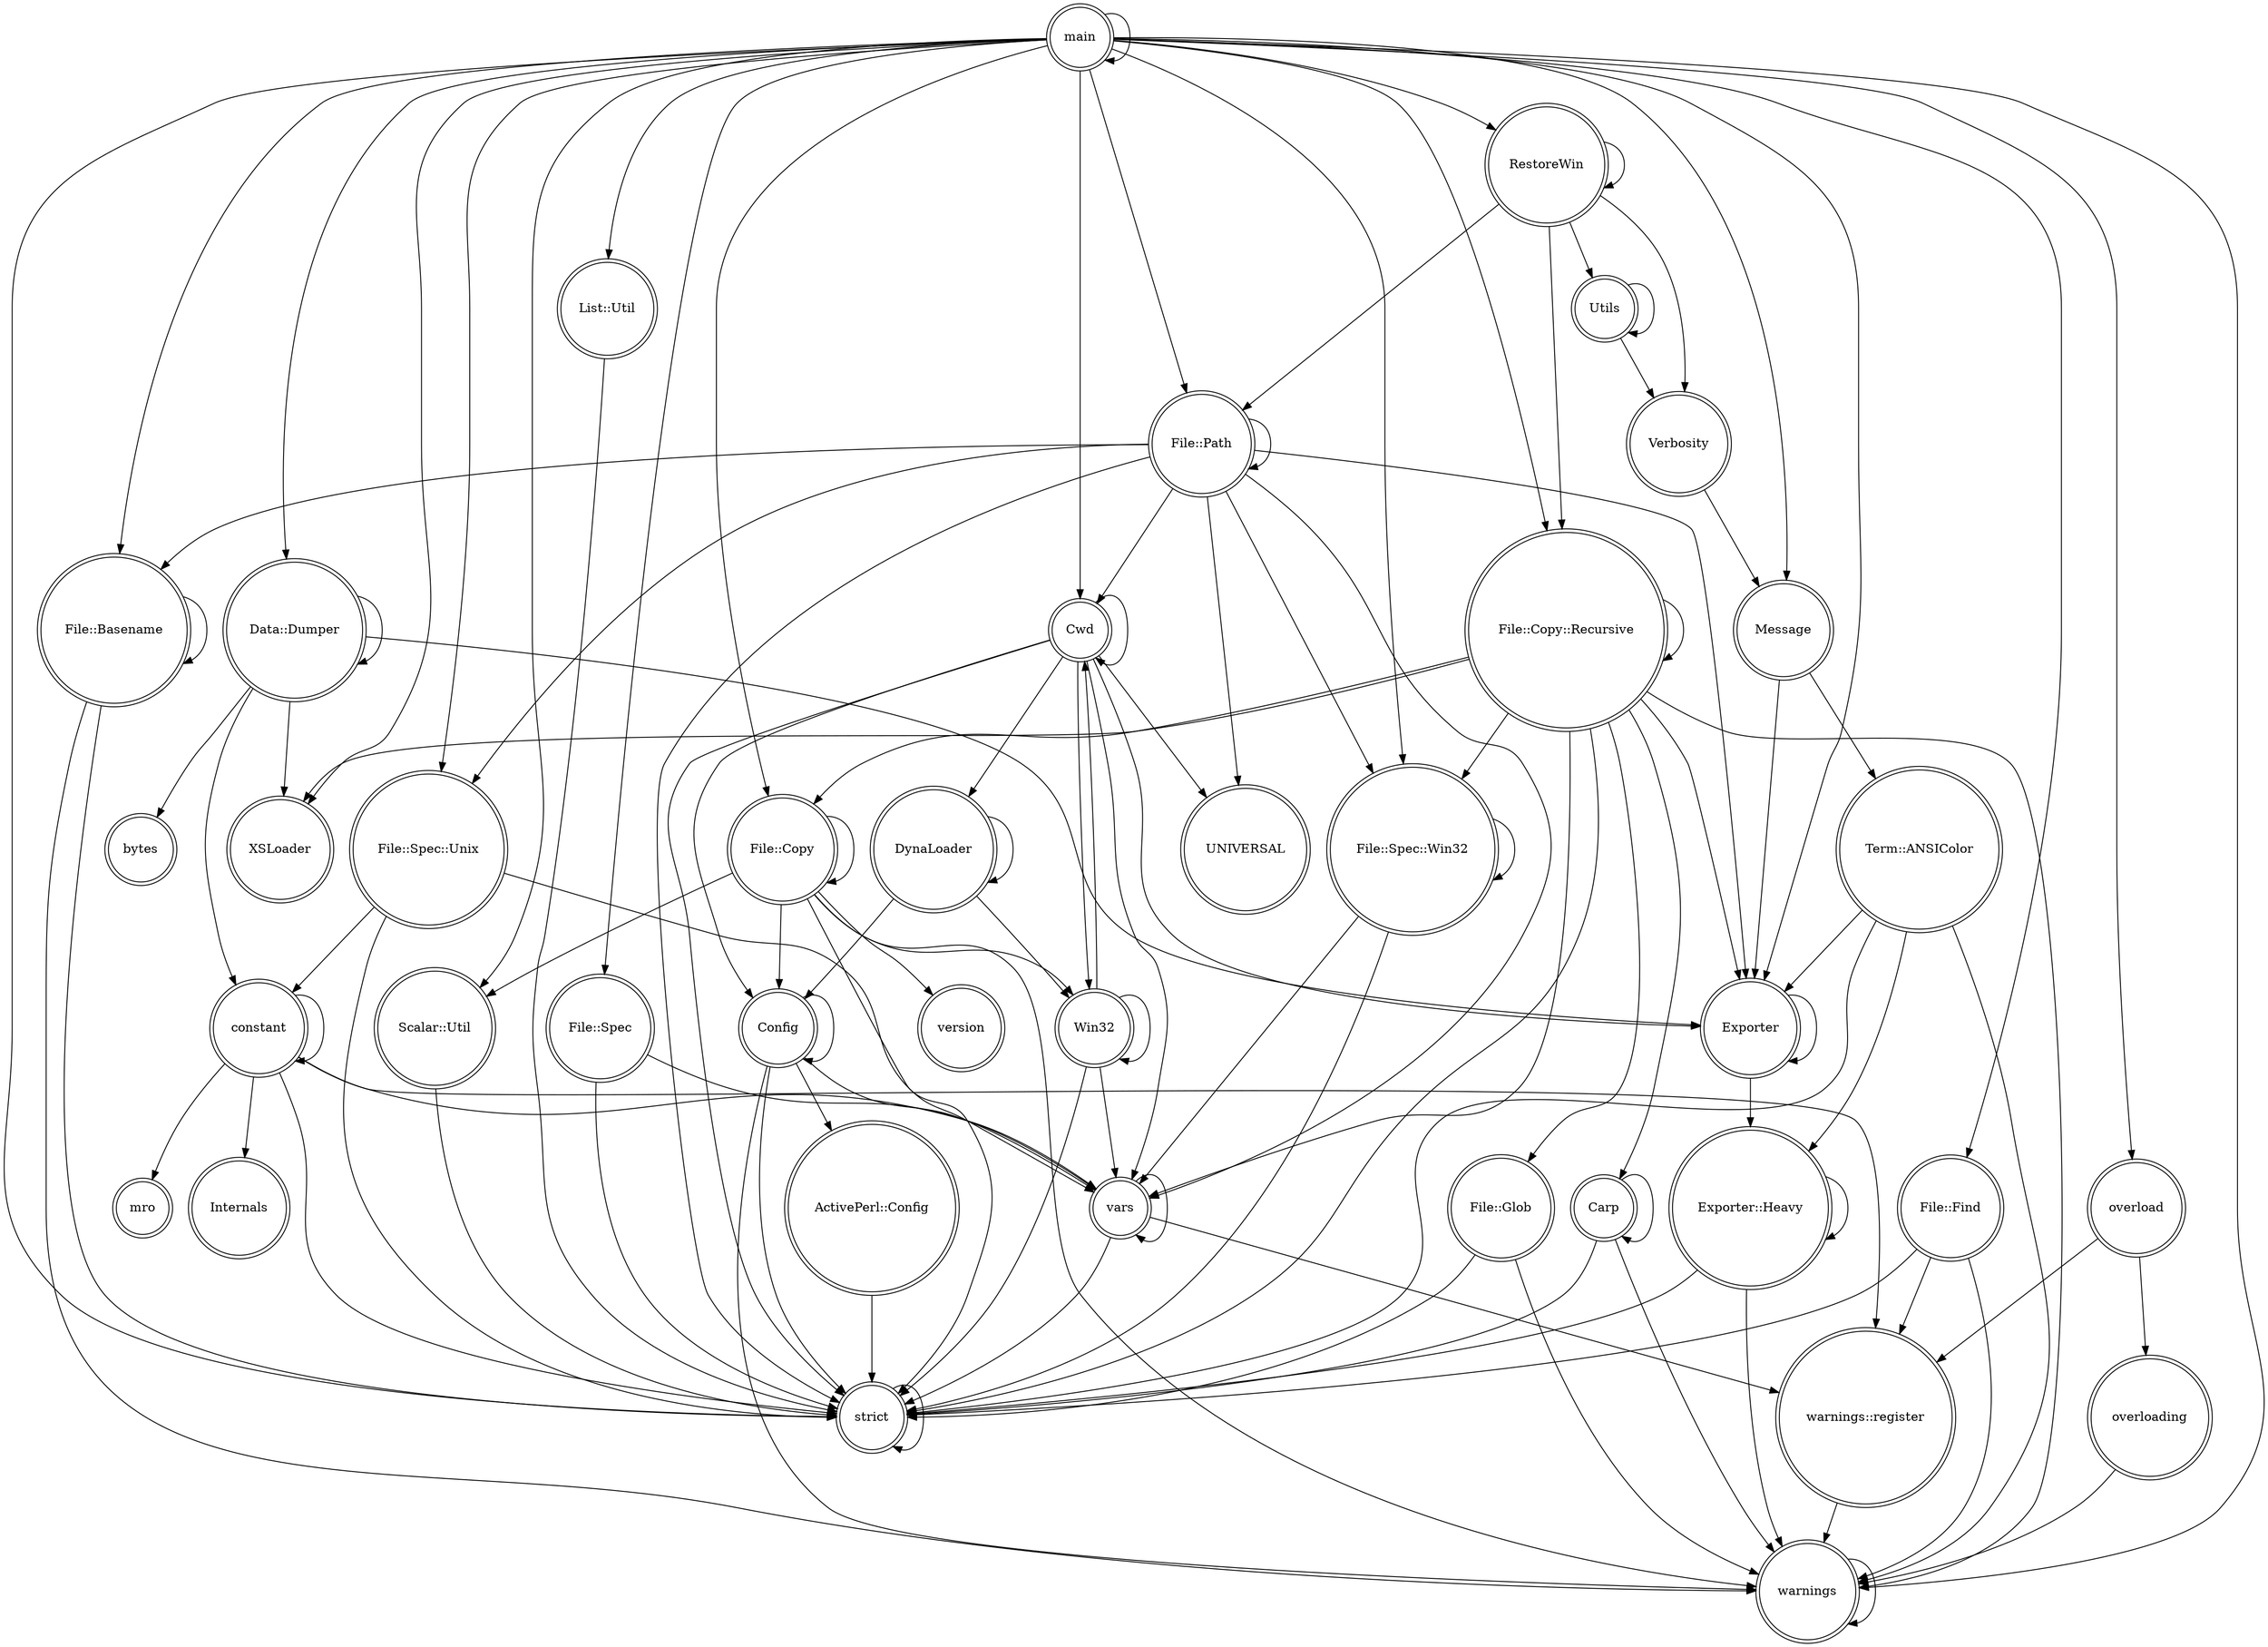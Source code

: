 digraph {
graph [overlap=false]
node [shape=doublecircle];
"main" -> "strict";
"main" -> "overload";
"main" -> "Data::Dumper";
"main" -> "List::Util";
"File::Basename" -> "strict";
"constant" -> "warnings::register";
"Win32" -> "Win32";
"Cwd" -> "vars";
"overload" -> "warnings::register";
"Config" -> "strict";
"Utils" -> "Utils";
"main" -> "Message";
"File::Copy::Recursive" -> "warnings";
"Win32" -> "Cwd";
"overloading" -> "warnings";
"File::Find" -> "warnings::register";
"File::Basename" -> "File::Basename";
"Data::Dumper" -> "XSLoader";
"File::Spec::Unix" -> "constant";
"File::Basename" -> "warnings";
"constant" -> "constant";
"Exporter::Heavy" -> "strict";
"Config" -> "vars";
"Carp" -> "warnings";
"Verbosity" -> "Message";
"Message" -> "Term::ANSIColor";
"RestoreWin" -> "Verbosity";
"File::Path" -> "File::Spec::Unix";
"File::Path" -> "vars";
"main" -> "Scalar::Util";
"RestoreWin" -> "File::Path";
"vars" -> "strict";
"File::Copy" -> "version";
"ActivePerl::Config" -> "strict";
"Config" -> "ActivePerl::Config";
"main" -> "RestoreWin";
"Config" -> "warnings";
"vars" -> "vars";
"Win32" -> "vars";
"File::Find" -> "warnings";
"File::Copy::Recursive" -> "Carp";
"File::Find" -> "strict";
"DynaLoader" -> "Config";
"File::Glob" -> "warnings";
"List::Util" -> "strict";
"File::Copy::Recursive" -> "File::Copy";
"Carp" -> "Carp";
"RestoreWin" -> "File::Copy::Recursive";
"File::Copy::Recursive" -> "File::Copy::Recursive";
"Term::ANSIColor" -> "strict";
"main" -> "File::Spec";
"File::Path" -> "File::Path";
"main" -> "Cwd";
"DynaLoader" -> "Win32";
"main" -> "Exporter";
"Exporter::Heavy" -> "warnings";
"Data::Dumper" -> "Exporter";
"constant" -> "Internals";
"Scalar::Util" -> "strict";
"File::Copy::Recursive" -> "File::Glob";
"Data::Dumper" -> "bytes";
"File::Copy" -> "Win32";
"warnings::register" -> "warnings";
"vars" -> "warnings::register";
"constant" -> "strict";
"Cwd" -> "Config";
"Term::ANSIColor" -> "Exporter";
"File::Copy::Recursive" -> "strict";
"DynaLoader" -> "DynaLoader";
"main" -> "File::Copy::Recursive";
"File::Copy::Recursive" -> "File::Spec::Win32";
"File::Spec::Win32" -> "strict";
"File::Copy" -> "Scalar::Util";
"File::Path" -> "Cwd";
"Data::Dumper" -> "constant";
"File::Spec" -> "vars";
"main" -> "warnings";
"overload" -> "overloading";
"Exporter" -> "Exporter::Heavy";
"Term::ANSIColor" -> "warnings";
"Cwd" -> "Win32";
"File::Path" -> "Exporter";
"File::Copy" -> "strict";
"File::Copy::Recursive" -> "XSLoader";
"RestoreWin" -> "RestoreWin";
"File::Copy::Recursive" -> "Exporter";
"main" -> "main";
"File::Spec::Win32" -> "File::Spec::Win32";
"RestoreWin" -> "Utils";
"Carp" -> "strict";
"Cwd" -> "DynaLoader";
"warnings" -> "warnings";
"File::Copy" -> "File::Copy";
"main" -> "File::Path";
"Config" -> "Config";
"File::Path" -> "strict";
"File::Copy" -> "warnings";
"Term::ANSIColor" -> "Exporter::Heavy";
"Utils" -> "Verbosity";
"main" -> "File::Basename";
"File::Spec" -> "strict";
"constant" -> "mro";
"File::Spec::Unix" -> "vars";
"Cwd" -> "strict";
"File::Copy" -> "Config";
"Cwd" -> "Cwd";
"Cwd" -> "UNIVERSAL";
"Exporter" -> "Exporter";
"File::Copy::Recursive" -> "vars";
"main" -> "XSLoader";
"File::Path" -> "UNIVERSAL";
"File::Path" -> "File::Basename";
"Message" -> "Exporter";
"strict" -> "strict";
"Cwd" -> "Exporter";
"Exporter::Heavy" -> "Exporter::Heavy";
"File::Glob" -> "strict";
"File::Spec::Win32" -> "vars";
"main" -> "File::Find";
"main" -> "File::Spec::Win32";
"constant" -> "vars";
"File::Spec::Unix" -> "strict";
"Win32" -> "strict";
"main" -> "File::Copy";
"Data::Dumper" -> "Data::Dumper";
"main" -> "File::Spec::Unix";
"File::Path" -> "File::Spec::Win32";
}
